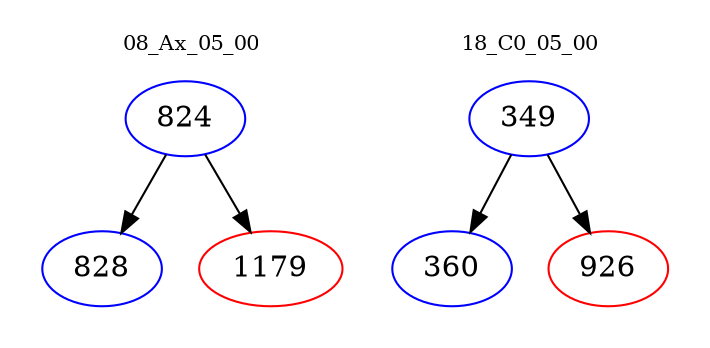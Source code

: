 digraph{
subgraph cluster_0 {
color = white
label = "08_Ax_05_00";
fontsize=10;
T0_824 [label="824", color="blue"]
T0_824 -> T0_828 [color="black"]
T0_828 [label="828", color="blue"]
T0_824 -> T0_1179 [color="black"]
T0_1179 [label="1179", color="red"]
}
subgraph cluster_1 {
color = white
label = "18_C0_05_00";
fontsize=10;
T1_349 [label="349", color="blue"]
T1_349 -> T1_360 [color="black"]
T1_360 [label="360", color="blue"]
T1_349 -> T1_926 [color="black"]
T1_926 [label="926", color="red"]
}
}
